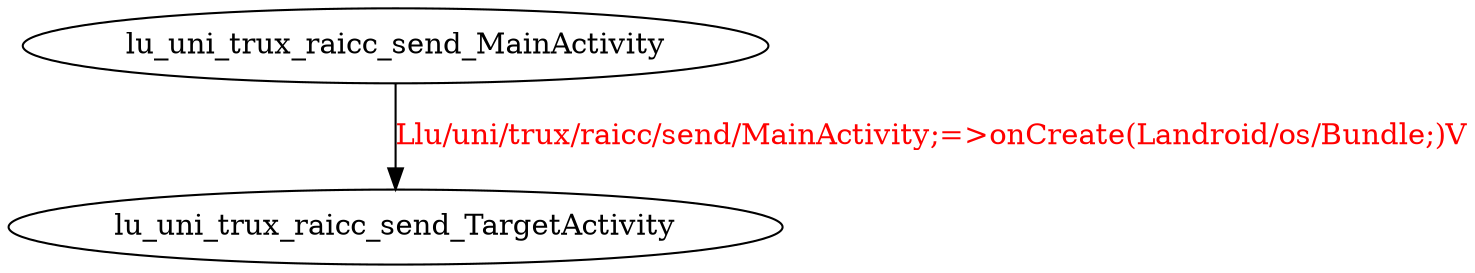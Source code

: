 digraph G {
lu_uni_trux_raicc_send_MainActivity -> lu_uni_trux_raicc_send_TargetActivity [label="Llu/uni/trux/raicc/send/MainActivity;=>onCreate(Landroid/os/Bundle;)V", fontcolor="red"];
}